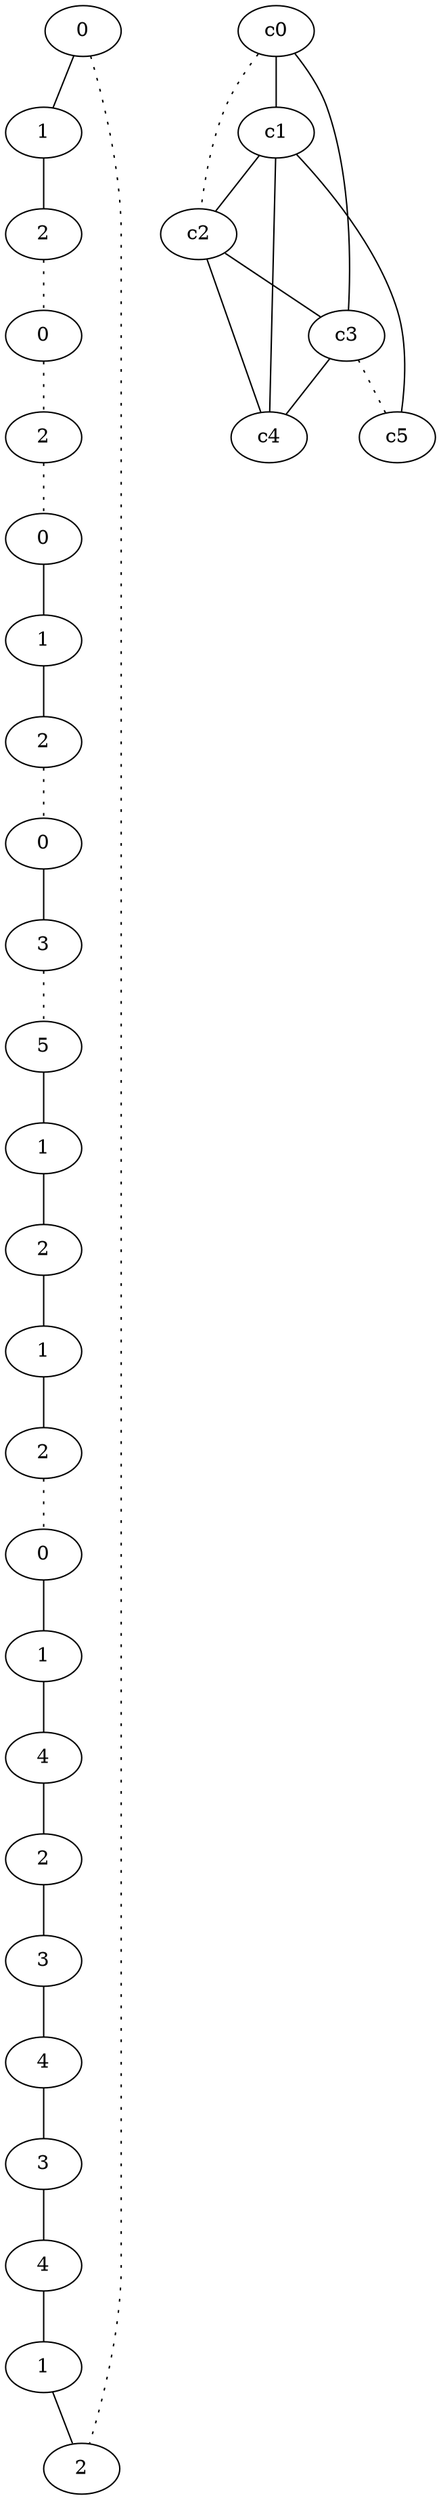 graph {
a0[label=0];
a1[label=1];
a2[label=2];
a3[label=0];
a4[label=2];
a5[label=0];
a6[label=1];
a7[label=2];
a8[label=0];
a9[label=3];
a10[label=5];
a11[label=1];
a12[label=2];
a13[label=1];
a14[label=2];
a15[label=0];
a16[label=1];
a17[label=4];
a18[label=2];
a19[label=3];
a20[label=4];
a21[label=3];
a22[label=4];
a23[label=1];
a24[label=2];
a0 -- a1;
a0 -- a24 [style=dotted];
a1 -- a2;
a2 -- a3 [style=dotted];
a3 -- a4 [style=dotted];
a4 -- a5 [style=dotted];
a5 -- a6;
a6 -- a7;
a7 -- a8 [style=dotted];
a8 -- a9;
a9 -- a10 [style=dotted];
a10 -- a11;
a11 -- a12;
a12 -- a13;
a13 -- a14;
a14 -- a15 [style=dotted];
a15 -- a16;
a16 -- a17;
a17 -- a18;
a18 -- a19;
a19 -- a20;
a20 -- a21;
a21 -- a22;
a22 -- a23;
a23 -- a24;
c0 -- c1;
c0 -- c2 [style=dotted];
c0 -- c3;
c1 -- c2;
c1 -- c4;
c1 -- c5;
c2 -- c3;
c2 -- c4;
c3 -- c4;
c3 -- c5 [style=dotted];
}
